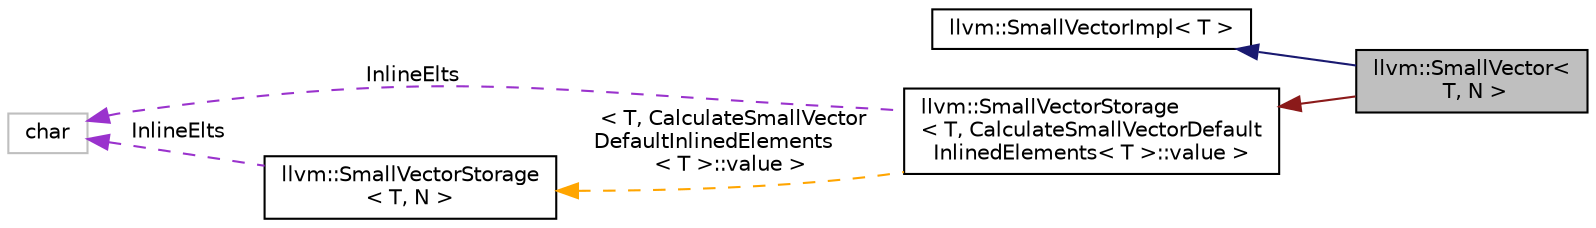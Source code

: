 digraph "llvm::SmallVector&lt; T, N &gt;"
{
 // LATEX_PDF_SIZE
  bgcolor="transparent";
  edge [fontname="Helvetica",fontsize="10",labelfontname="Helvetica",labelfontsize="10"];
  node [fontname="Helvetica",fontsize="10",shape=record];
  rankdir="LR";
  Node1 [label="llvm::SmallVector\<\l T, N \>",height=0.2,width=0.4,color="black", fillcolor="grey75", style="filled", fontcolor="black",tooltip="This is a 'vector' (really, a variable-sized array), optimized for the case when the array is small."];
  Node2 -> Node1 [dir="back",color="midnightblue",fontsize="10",style="solid",fontname="Helvetica"];
  Node2 [label="llvm::SmallVectorImpl\< T \>",height=0.2,width=0.4,color="black",URL="$classllvm_1_1SmallVectorImpl.html",tooltip="This class consists of common code factored out of the SmallVector class to reduce code duplication b..."];
  Node3 -> Node1 [dir="back",color="firebrick4",fontsize="10",style="solid",fontname="Helvetica"];
  Node3 [label="llvm::SmallVectorStorage\l\< T, CalculateSmallVectorDefault\lInlinedElements\< T \>::value \>",height=0.2,width=0.4,color="black",URL="$structllvm_1_1SmallVectorStorage.html",tooltip=" "];
  Node4 -> Node3 [dir="back",color="darkorchid3",fontsize="10",style="dashed",label=" InlineElts" ,fontname="Helvetica"];
  Node4 [label="char",height=0.2,width=0.4,color="grey75",tooltip=" "];
  Node5 -> Node3 [dir="back",color="orange",fontsize="10",style="dashed",label=" \< T, CalculateSmallVector\lDefaultInlinedElements\l\< T \>::value \>" ,fontname="Helvetica"];
  Node5 [label="llvm::SmallVectorStorage\l\< T, N \>",height=0.2,width=0.4,color="black",URL="$structllvm_1_1SmallVectorStorage.html",tooltip="Storage for the SmallVector elements."];
  Node4 -> Node5 [dir="back",color="darkorchid3",fontsize="10",style="dashed",label=" InlineElts" ,fontname="Helvetica"];
}
